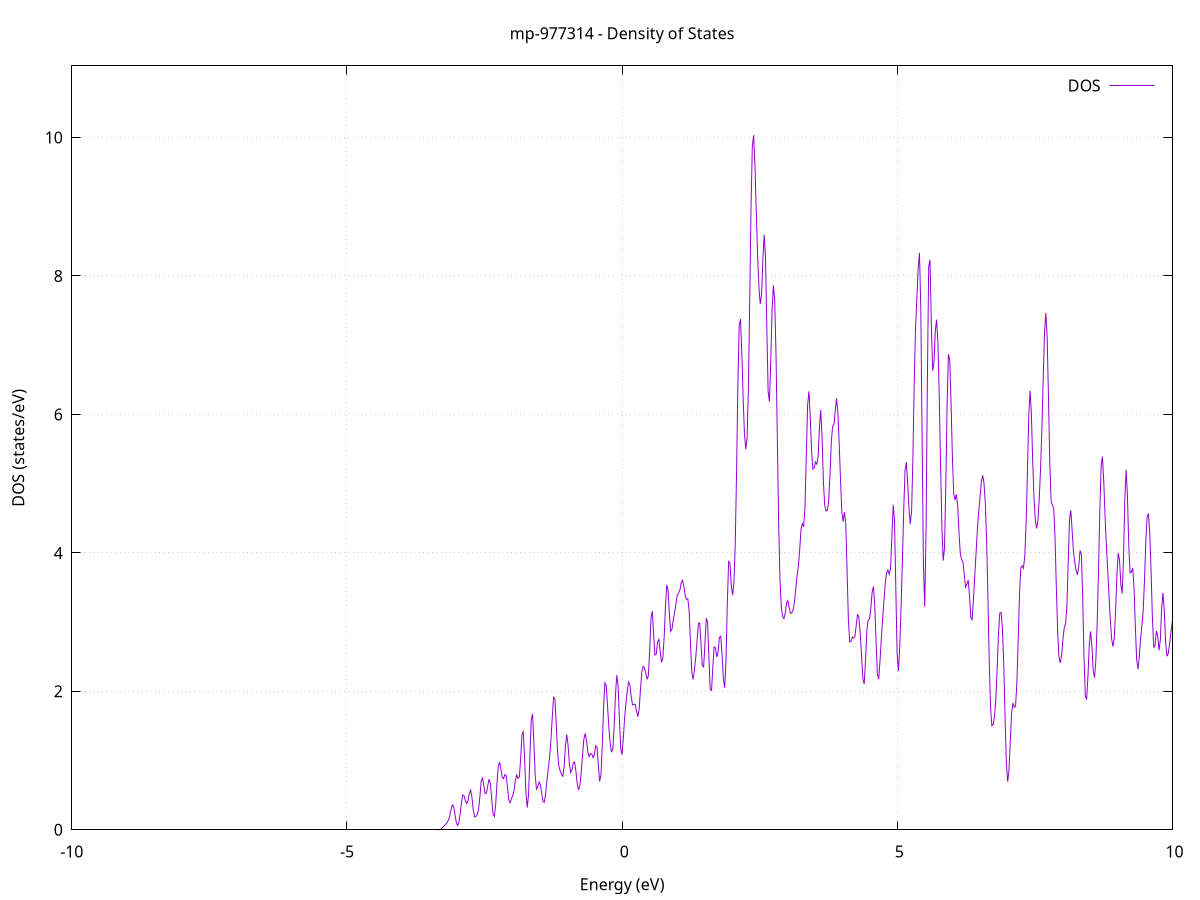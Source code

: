 set title 'mp-977314 - Density of States'
set xlabel 'Energy (eV)'
set ylabel 'DOS (states/eV)'
set grid
set xrange [-10:10]
set yrange [0:11.035]
set xzeroaxis lt -1
set terminal png size 800,600
set output 'mp-977314_dos_gnuplot.png'
plot '-' using 1:2 with lines title 'DOS'
-27.193600 0.000000
-27.169700 0.000000
-27.145800 0.000000
-27.121900 0.000000
-27.098000 0.000000
-27.074100 0.000000
-27.050100 0.000000
-27.026200 0.000000
-27.002300 0.000000
-26.978400 0.000000
-26.954500 0.000000
-26.930600 0.000000
-26.906600 0.000000
-26.882700 0.000000
-26.858800 0.000000
-26.834900 0.000000
-26.811000 0.000000
-26.787100 0.000000
-26.763200 0.000000
-26.739200 0.000000
-26.715300 0.000000
-26.691400 0.000000
-26.667500 0.000000
-26.643600 0.000000
-26.619700 0.000000
-26.595800 0.000000
-26.571800 0.000000
-26.547900 0.000000
-26.524000 0.000000
-26.500100 0.000000
-26.476200 0.000000
-26.452300 0.000000
-26.428300 0.000000
-26.404400 0.000000
-26.380500 0.000000
-26.356600 0.000000
-26.332700 0.000000
-26.308800 0.000000
-26.284900 0.000000
-26.260900 0.000000
-26.237000 0.000000
-26.213100 0.000000
-26.189200 0.000000
-26.165300 0.000000
-26.141400 0.000000
-26.117400 0.000000
-26.093500 0.000000
-26.069600 0.000000
-26.045700 0.000000
-26.021800 0.000000
-25.997900 0.000000
-25.974000 0.000000
-25.950000 0.000000
-25.926100 0.000000
-25.902200 0.000000
-25.878300 0.000000
-25.854400 0.000000
-25.830500 0.000000
-25.806600 0.000000
-25.782600 0.000000
-25.758700 0.000000
-25.734800 0.000000
-25.710900 0.000000
-25.687000 0.000000
-25.663100 0.000000
-25.639100 0.000000
-25.615200 0.000000
-25.591300 0.000000
-25.567400 0.000000
-25.543500 0.000000
-25.519600 0.000000
-25.495700 0.000000
-25.471700 0.000000
-25.447800 0.000000
-25.423900 0.000000
-25.400000 0.000000
-25.376100 0.000000
-25.352200 0.000000
-25.328300 0.000000
-25.304300 0.000000
-25.280400 0.000000
-25.256500 0.000000
-25.232600 0.000000
-25.208700 0.000000
-25.184800 0.000000
-25.160800 0.000400
-25.136900 0.007200
-25.113000 0.081300
-25.089100 0.616800
-25.065200 3.155500
-25.041300 11.020600
-25.017400 26.630700
-24.993400 45.269000
-24.969500 55.545200
-24.945600 51.856600
-24.921700 41.265200
-24.897800 33.457900
-24.873900 31.087400
-24.849900 32.264400
-24.826000 35.977500
-24.802100 42.512600
-24.778200 50.141900
-24.754300 54.458100
-24.730400 53.548800
-24.706500 50.343900
-24.682500 46.517100
-24.658600 39.185400
-24.634700 26.939800
-24.610800 13.960400
-24.586900 5.199100
-24.563000 1.350000
-24.539100 0.239400
-24.515100 0.028500
-24.491200 0.002300
-24.467300 0.000100
-24.443400 0.000000
-24.419500 0.000000
-24.395600 0.000000
-24.371600 0.000000
-24.347700 0.000000
-24.323800 0.000000
-24.299900 0.000000
-24.276000 0.000000
-24.252100 0.000000
-24.228200 0.000000
-24.204200 0.000000
-24.180300 0.000000
-24.156400 0.000000
-24.132500 0.000000
-24.108600 0.000000
-24.084700 0.000000
-24.060800 0.000000
-24.036800 0.000000
-24.012900 0.000000
-23.989000 0.000000
-23.965100 0.000000
-23.941200 0.000000
-23.917300 0.000000
-23.893300 0.000000
-23.869400 0.000000
-23.845500 0.000000
-23.821600 0.000000
-23.797700 0.000000
-23.773800 0.000000
-23.749900 0.000000
-23.725900 0.000000
-23.702000 0.000000
-23.678100 0.000000
-23.654200 0.000000
-23.630300 0.000000
-23.606400 0.000000
-23.582400 0.000000
-23.558500 0.000000
-23.534600 0.000000
-23.510700 0.000000
-23.486800 0.000000
-23.462900 0.000000
-23.439000 0.000000
-23.415000 0.000000
-23.391100 0.000000
-23.367200 0.000000
-23.343300 0.000000
-23.319400 0.000000
-23.295500 0.000000
-23.271600 0.000000
-23.247600 0.000000
-23.223700 0.000000
-23.199800 0.000000
-23.175900 0.000000
-23.152000 0.000000
-23.128100 0.000000
-23.104100 0.000000
-23.080200 0.000000
-23.056300 0.000000
-23.032400 0.000000
-23.008500 0.000000
-22.984600 0.000000
-22.960700 0.000000
-22.936700 0.000000
-22.912800 0.000000
-22.888900 0.000000
-22.865000 0.000000
-22.841100 0.000000
-22.817200 0.000000
-22.793300 0.000000
-22.769300 0.000000
-22.745400 0.000000
-22.721500 0.000000
-22.697600 0.000000
-22.673700 0.000000
-22.649800 0.000000
-22.625800 0.000000
-22.601900 0.000000
-22.578000 0.000000
-22.554100 0.000000
-22.530200 0.000000
-22.506300 0.000000
-22.482400 0.000000
-22.458400 0.000000
-22.434500 0.000000
-22.410600 0.000000
-22.386700 0.000000
-22.362800 0.000000
-22.338900 0.000000
-22.315000 0.000000
-22.291000 0.000000
-22.267100 0.000000
-22.243200 0.000000
-22.219300 0.000000
-22.195400 0.000000
-22.171500 0.000000
-22.147500 0.000000
-22.123600 0.000000
-22.099700 0.000000
-22.075800 0.000000
-22.051900 0.000000
-22.028000 0.000000
-22.004100 0.000000
-21.980100 0.000000
-21.956200 0.000000
-21.932300 0.000000
-21.908400 0.000000
-21.884500 0.000000
-21.860600 0.000000
-21.836600 0.000000
-21.812700 0.000000
-21.788800 0.000000
-21.764900 0.000000
-21.741000 0.000000
-21.717100 0.000000
-21.693200 0.000000
-21.669200 0.000000
-21.645300 0.000000
-21.621400 0.000000
-21.597500 0.000000
-21.573600 0.000100
-21.549700 0.001400
-21.525800 0.023600
-21.501800 0.259200
-21.477900 1.844000
-21.454000 8.512500
-21.430100 25.588300
-21.406200 50.259600
-21.382300 64.713500
-21.358300 54.768400
-21.334400 30.521600
-21.310500 11.207300
-21.286600 2.709700
-21.262700 0.430500
-21.238800 0.044800
-21.214900 0.003000
-21.190900 0.000100
-21.167000 0.000000
-21.143100 0.000000
-21.119200 0.000000
-21.095300 0.000000
-21.071400 0.000000
-21.047500 0.000000
-21.023500 0.000000
-20.999600 0.000000
-20.975700 0.000000
-20.951800 0.000000
-20.927900 0.000000
-20.904000 0.000000
-20.880000 0.000000
-20.856100 0.000000
-20.832200 0.000000
-20.808300 0.000000
-20.784400 0.000000
-20.760500 0.000000
-20.736600 0.000000
-20.712600 0.000000
-20.688700 0.000000
-20.664800 0.000000
-20.640900 0.000000
-20.617000 0.000000
-20.593100 0.000000
-20.569100 0.000000
-20.545200 0.000000
-20.521300 0.000000
-20.497400 0.000000
-20.473500 0.000000
-20.449600 0.000000
-20.425700 0.000000
-20.401700 0.000000
-20.377800 0.000000
-20.353900 0.000000
-20.330000 0.000000
-20.306100 0.000000
-20.282200 0.000000
-20.258300 0.000000
-20.234300 0.000000
-20.210400 0.000000
-20.186500 0.000000
-20.162600 0.000000
-20.138700 0.000000
-20.114800 0.000000
-20.090800 0.000000
-20.066900 0.000000
-20.043000 0.000000
-20.019100 0.000000
-19.995200 0.000000
-19.971300 0.000000
-19.947400 0.000000
-19.923400 0.000000
-19.899500 0.000000
-19.875600 0.000000
-19.851700 0.000000
-19.827800 0.000000
-19.803900 0.000000
-19.780000 0.000000
-19.756000 0.000000
-19.732100 0.000000
-19.708200 0.000000
-19.684300 0.000000
-19.660400 0.000000
-19.636500 0.000000
-19.612500 0.000000
-19.588600 0.000000
-19.564700 0.000000
-19.540800 0.000000
-19.516900 0.000000
-19.493000 0.000000
-19.469100 0.000000
-19.445100 0.000000
-19.421200 0.000000
-19.397300 0.000000
-19.373400 0.000000
-19.349500 0.000000
-19.325600 0.000000
-19.301600 0.000000
-19.277700 0.000000
-19.253800 0.000000
-19.229900 0.000000
-19.206000 0.000000
-19.182100 0.000000
-19.158200 0.000000
-19.134200 0.000000
-19.110300 0.000000
-19.086400 0.000000
-19.062500 0.000000
-19.038600 0.000000
-19.014700 0.000000
-18.990800 0.000000
-18.966800 0.000000
-18.942900 0.000000
-18.919000 0.000000
-18.895100 0.000000
-18.871200 0.000000
-18.847300 0.000000
-18.823300 0.000000
-18.799400 0.000000
-18.775500 0.000000
-18.751600 0.000000
-18.727700 0.000000
-18.703800 0.000000
-18.679900 0.000000
-18.655900 0.000000
-18.632000 0.000000
-18.608100 0.000000
-18.584200 0.000000
-18.560300 0.000000
-18.536400 0.000000
-18.512500 0.000000
-18.488500 0.000000
-18.464600 0.000000
-18.440700 0.000000
-18.416800 0.000000
-18.392900 0.000000
-18.369000 0.000000
-18.345000 0.000000
-18.321100 0.000000
-18.297200 0.000000
-18.273300 0.000000
-18.249400 0.000000
-18.225500 0.000000
-18.201600 0.000000
-18.177600 0.000000
-18.153700 0.000000
-18.129800 0.000000
-18.105900 0.000000
-18.082000 0.000000
-18.058100 0.000000
-18.034100 0.000000
-18.010200 0.000000
-17.986300 0.000000
-17.962400 0.000000
-17.938500 0.000000
-17.914600 0.000000
-17.890700 0.000000
-17.866700 0.000000
-17.842800 0.000000
-17.818900 0.000000
-17.795000 0.000000
-17.771100 0.000000
-17.747200 0.000000
-17.723300 0.000000
-17.699300 0.000000
-17.675400 0.000000
-17.651500 0.000000
-17.627600 0.000000
-17.603700 0.000000
-17.579800 0.000000
-17.555800 0.000000
-17.531900 0.000000
-17.508000 0.000000
-17.484100 0.000000
-17.460200 0.000000
-17.436300 0.000000
-17.412400 0.000000
-17.388400 0.000000
-17.364500 0.000000
-17.340600 0.000000
-17.316700 0.000000
-17.292800 0.000000
-17.268900 0.000000
-17.245000 0.000000
-17.221000 0.000000
-17.197100 0.000000
-17.173200 0.000000
-17.149300 0.000000
-17.125400 0.000000
-17.101500 0.000000
-17.077500 0.000000
-17.053600 0.000000
-17.029700 0.000000
-17.005800 0.000000
-16.981900 0.000000
-16.958000 0.000000
-16.934100 0.000000
-16.910100 0.000000
-16.886200 0.000000
-16.862300 0.000000
-16.838400 0.000000
-16.814500 0.000000
-16.790600 0.000000
-16.766600 0.000000
-16.742700 0.000000
-16.718800 0.000000
-16.694900 0.000000
-16.671000 0.000000
-16.647100 0.000000
-16.623200 0.000000
-16.599200 0.000000
-16.575300 0.000000
-16.551400 0.000000
-16.527500 0.000000
-16.503600 0.000000
-16.479700 0.000000
-16.455800 0.000000
-16.431800 0.000000
-16.407900 0.000000
-16.384000 0.000000
-16.360100 0.000000
-16.336200 0.000000
-16.312300 0.000000
-16.288300 0.000000
-16.264400 0.000000
-16.240500 0.000000
-16.216600 0.000000
-16.192700 0.000000
-16.168800 0.000000
-16.144900 0.000000
-16.120900 0.000000
-16.097000 0.000000
-16.073100 0.000000
-16.049200 0.000000
-16.025300 0.000000
-16.001400 0.000000
-15.977500 0.000000
-15.953500 0.000000
-15.929600 0.000000
-15.905700 0.000000
-15.881800 0.000000
-15.857900 0.000000
-15.834000 0.000000
-15.810000 0.000000
-15.786100 0.000000
-15.762200 0.000000
-15.738300 0.000000
-15.714400 0.000000
-15.690500 0.000000
-15.666600 0.000000
-15.642600 0.000000
-15.618700 0.000000
-15.594800 0.000000
-15.570900 0.000000
-15.547000 0.000000
-15.523100 0.000000
-15.499100 0.000000
-15.475200 0.000000
-15.451300 0.000000
-15.427400 0.000000
-15.403500 0.000000
-15.379600 0.000000
-15.355700 0.000000
-15.331700 0.000000
-15.307800 0.000000
-15.283900 0.000000
-15.260000 0.000000
-15.236100 0.000000
-15.212200 0.000000
-15.188300 0.000000
-15.164300 0.000000
-15.140400 0.000000
-15.116500 0.000000
-15.092600 0.000000
-15.068700 0.000000
-15.044800 0.000000
-15.020800 0.000000
-14.996900 0.000000
-14.973000 0.000000
-14.949100 0.000000
-14.925200 0.000000
-14.901300 0.000000
-14.877400 0.000000
-14.853400 0.000000
-14.829500 0.000000
-14.805600 0.000000
-14.781700 0.000000
-14.757800 0.000000
-14.733900 0.000000
-14.710000 0.000000
-14.686000 0.000000
-14.662100 0.000000
-14.638200 0.000000
-14.614300 0.000000
-14.590400 0.000000
-14.566500 0.000000
-14.542500 0.000000
-14.518600 0.000000
-14.494700 0.000000
-14.470800 0.000000
-14.446900 0.000000
-14.423000 0.000000
-14.399100 0.000000
-14.375100 0.000000
-14.351200 0.000000
-14.327300 0.000000
-14.303400 0.000000
-14.279500 0.000000
-14.255600 0.000000
-14.231600 0.000000
-14.207700 0.000000
-14.183800 0.000000
-14.159900 0.000000
-14.136000 0.000000
-14.112100 0.000000
-14.088200 0.000000
-14.064200 0.000000
-14.040300 0.000000
-14.016400 0.000000
-13.992500 0.000000
-13.968600 0.000000
-13.944700 0.000000
-13.920800 0.000000
-13.896800 0.000000
-13.872900 0.000000
-13.849000 0.000000
-13.825100 0.000000
-13.801200 0.000000
-13.777300 0.000000
-13.753300 0.000000
-13.729400 0.000000
-13.705500 0.000000
-13.681600 0.000000
-13.657700 0.000000
-13.633800 0.000000
-13.609900 0.000000
-13.585900 0.000000
-13.562000 0.000000
-13.538100 0.000000
-13.514200 0.000000
-13.490300 0.000000
-13.466400 0.000000
-13.442500 0.000000
-13.418500 0.000000
-13.394600 0.000000
-13.370700 0.000000
-13.346800 0.000000
-13.322900 0.000000
-13.299000 0.000000
-13.275000 0.000000
-13.251100 0.000000
-13.227200 0.000000
-13.203300 0.000000
-13.179400 0.000000
-13.155500 0.000000
-13.131600 0.000000
-13.107600 0.000000
-13.083700 0.000000
-13.059800 0.000000
-13.035900 0.000000
-13.012000 0.000000
-12.988100 0.000000
-12.964100 0.000000
-12.940200 0.000000
-12.916300 0.000000
-12.892400 0.000000
-12.868500 0.000000
-12.844600 0.000000
-12.820700 0.000000
-12.796700 0.000000
-12.772800 0.000000
-12.748900 0.000000
-12.725000 0.000000
-12.701100 0.000000
-12.677200 0.000000
-12.653300 0.000000
-12.629300 0.000000
-12.605400 0.000000
-12.581500 0.000000
-12.557600 0.000000
-12.533700 0.000000
-12.509800 0.000000
-12.485800 0.000000
-12.461900 0.000000
-12.438000 0.000000
-12.414100 0.000000
-12.390200 0.000000
-12.366300 0.000000
-12.342400 0.000000
-12.318400 0.000000
-12.294500 0.000000
-12.270600 0.000000
-12.246700 0.000000
-12.222800 0.000000
-12.198900 0.000000
-12.175000 0.000000
-12.151000 0.000000
-12.127100 0.000000
-12.103200 0.000000
-12.079300 0.000000
-12.055400 0.000000
-12.031500 0.000000
-12.007500 0.000000
-11.983600 0.000000
-11.959700 0.000000
-11.935800 0.000000
-11.911900 0.000000
-11.888000 0.000000
-11.864100 0.000000
-11.840100 0.000000
-11.816200 0.000000
-11.792300 0.000000
-11.768400 0.000000
-11.744500 0.000000
-11.720600 0.000000
-11.696600 0.000000
-11.672700 0.000000
-11.648800 0.000000
-11.624900 0.000000
-11.601000 0.000000
-11.577100 0.000000
-11.553200 0.000000
-11.529200 0.000000
-11.505300 0.000000
-11.481400 0.000000
-11.457500 0.000000
-11.433600 0.000000
-11.409700 0.000000
-11.385800 0.000000
-11.361800 0.000000
-11.337900 0.000000
-11.314000 0.000000
-11.290100 0.000000
-11.266200 0.000000
-11.242300 0.000000
-11.218300 0.000000
-11.194400 0.000000
-11.170500 0.000000
-11.146600 0.000000
-11.122700 0.000000
-11.098800 0.000000
-11.074900 0.000000
-11.050900 0.000000
-11.027000 0.000000
-11.003100 0.000000
-10.979200 0.000000
-10.955300 0.000000
-10.931400 0.000000
-10.907500 0.000000
-10.883500 0.000000
-10.859600 0.000000
-10.835700 0.000000
-10.811800 0.000000
-10.787900 0.000000
-10.764000 0.000000
-10.740000 0.000000
-10.716100 0.000000
-10.692200 0.000000
-10.668300 0.000000
-10.644400 0.000000
-10.620500 0.000000
-10.596600 0.000000
-10.572600 0.000000
-10.548700 0.000000
-10.524800 0.000000
-10.500900 0.000000
-10.477000 0.000000
-10.453100 0.000000
-10.429100 0.000000
-10.405200 0.000000
-10.381300 0.000000
-10.357400 0.000000
-10.333500 0.000000
-10.309600 0.000000
-10.285700 0.000000
-10.261700 0.000000
-10.237800 0.000000
-10.213900 0.000000
-10.190000 0.000000
-10.166100 0.000000
-10.142200 0.000000
-10.118300 0.000000
-10.094300 0.000000
-10.070400 0.000000
-10.046500 0.000000
-10.022600 0.000000
-9.998700 0.000000
-9.974800 0.000000
-9.950800 0.000000
-9.926900 0.000000
-9.903000 0.000000
-9.879100 0.000000
-9.855200 0.000000
-9.831300 0.000000
-9.807400 0.000000
-9.783400 0.000000
-9.759500 0.000000
-9.735600 0.000000
-9.711700 0.000000
-9.687800 0.000000
-9.663900 0.000000
-9.640000 0.000000
-9.616000 0.000000
-9.592100 0.000000
-9.568200 0.000000
-9.544300 0.000000
-9.520400 0.000000
-9.496500 0.000000
-9.472500 0.000000
-9.448600 0.000000
-9.424700 0.000000
-9.400800 0.000000
-9.376900 0.000000
-9.353000 0.000000
-9.329100 0.000000
-9.305100 0.000000
-9.281200 0.000000
-9.257300 0.000000
-9.233400 0.000000
-9.209500 0.000000
-9.185600 0.000000
-9.161600 0.000000
-9.137700 0.000000
-9.113800 0.000000
-9.089900 0.000000
-9.066000 0.000000
-9.042100 0.000000
-9.018200 0.000000
-8.994200 0.000000
-8.970300 0.000000
-8.946400 0.000000
-8.922500 0.000000
-8.898600 0.000000
-8.874700 0.000000
-8.850800 0.000000
-8.826800 0.000000
-8.802900 0.000000
-8.779000 0.000000
-8.755100 0.000000
-8.731200 0.000000
-8.707300 0.000000
-8.683300 0.000000
-8.659400 0.000000
-8.635500 0.000000
-8.611600 0.000000
-8.587700 0.000000
-8.563800 0.000000
-8.539900 0.000000
-8.515900 0.000000
-8.492000 0.000000
-8.468100 0.000000
-8.444200 0.000000
-8.420300 0.000000
-8.396400 0.000000
-8.372500 0.000000
-8.348500 0.000000
-8.324600 0.000000
-8.300700 0.000000
-8.276800 0.000000
-8.252900 0.000000
-8.229000 0.000000
-8.205000 0.000000
-8.181100 0.000000
-8.157200 0.000000
-8.133300 0.000000
-8.109400 0.000000
-8.085500 0.000000
-8.061600 0.000000
-8.037600 0.000000
-8.013700 0.000000
-7.989800 0.000000
-7.965900 0.000000
-7.942000 0.000000
-7.918100 0.000000
-7.894200 0.000000
-7.870200 0.000000
-7.846300 0.000000
-7.822400 0.000000
-7.798500 0.000000
-7.774600 0.000000
-7.750700 0.000000
-7.726700 0.000000
-7.702800 0.000000
-7.678900 0.000000
-7.655000 0.000000
-7.631100 0.000000
-7.607200 0.000000
-7.583300 0.000000
-7.559300 0.000000
-7.535400 0.000000
-7.511500 0.000000
-7.487600 0.000000
-7.463700 0.000000
-7.439800 0.000000
-7.415800 0.000000
-7.391900 0.000000
-7.368000 0.000000
-7.344100 0.000000
-7.320200 0.000000
-7.296300 0.000000
-7.272400 0.000000
-7.248400 0.000000
-7.224500 0.000000
-7.200600 0.000000
-7.176700 0.000000
-7.152800 0.000000
-7.128900 0.000000
-7.105000 0.000000
-7.081000 0.000000
-7.057100 0.000000
-7.033200 0.000000
-7.009300 0.000000
-6.985400 0.000000
-6.961500 0.000000
-6.937500 0.000000
-6.913600 0.000000
-6.889700 0.000000
-6.865800 0.000000
-6.841900 0.000000
-6.818000 0.000000
-6.794100 0.000000
-6.770100 0.000000
-6.746200 0.000000
-6.722300 0.000000
-6.698400 0.000000
-6.674500 0.000000
-6.650600 0.000000
-6.626700 0.000000
-6.602700 0.000000
-6.578800 0.000000
-6.554900 0.000000
-6.531000 0.000000
-6.507100 0.000000
-6.483200 0.000000
-6.459200 0.000000
-6.435300 0.000000
-6.411400 0.000000
-6.387500 0.000000
-6.363600 0.000000
-6.339700 0.000000
-6.315800 0.000000
-6.291800 0.000000
-6.267900 0.000000
-6.244000 0.000000
-6.220100 0.000000
-6.196200 0.000000
-6.172300 0.000000
-6.148300 0.000000
-6.124400 0.000000
-6.100500 0.000000
-6.076600 0.000000
-6.052700 0.000000
-6.028800 0.000000
-6.004900 0.000000
-5.980900 0.000000
-5.957000 0.000000
-5.933100 0.000000
-5.909200 0.000000
-5.885300 0.000000
-5.861400 0.000000
-5.837500 0.000000
-5.813500 0.000000
-5.789600 0.000000
-5.765700 0.000000
-5.741800 0.000000
-5.717900 0.000000
-5.694000 0.000000
-5.670000 0.000000
-5.646100 0.000000
-5.622200 0.000000
-5.598300 0.000000
-5.574400 0.000000
-5.550500 0.000000
-5.526600 0.000000
-5.502600 0.000000
-5.478700 0.000000
-5.454800 0.000000
-5.430900 0.000000
-5.407000 0.000000
-5.383100 0.000000
-5.359200 0.000000
-5.335200 0.000000
-5.311300 0.000000
-5.287400 0.000000
-5.263500 0.000000
-5.239600 0.000000
-5.215700 0.000000
-5.191700 0.000000
-5.167800 0.000000
-5.143900 0.000000
-5.120000 0.000000
-5.096100 0.000000
-5.072200 0.000000
-5.048300 0.000000
-5.024300 0.000000
-5.000400 0.000000
-4.976500 0.000000
-4.952600 0.000000
-4.928700 0.000000
-4.904800 0.000000
-4.880800 0.000000
-4.856900 0.000000
-4.833000 0.000000
-4.809100 0.000000
-4.785200 0.000000
-4.761300 0.000000
-4.737400 0.000000
-4.713400 0.000000
-4.689500 0.000000
-4.665600 0.000000
-4.641700 0.000000
-4.617800 0.000000
-4.593900 0.000000
-4.570000 0.000000
-4.546000 0.000000
-4.522100 0.000000
-4.498200 0.000000
-4.474300 0.000000
-4.450400 0.000000
-4.426500 0.000000
-4.402500 0.000000
-4.378600 0.000000
-4.354700 0.000000
-4.330800 0.000000
-4.306900 0.000000
-4.283000 0.000000
-4.259100 0.000000
-4.235100 0.000000
-4.211200 0.000000
-4.187300 0.000000
-4.163400 0.000000
-4.139500 0.000000
-4.115600 0.000000
-4.091700 0.000000
-4.067700 0.000000
-4.043800 0.000000
-4.019900 0.000000
-3.996000 0.000000
-3.972100 0.000000
-3.948200 0.000000
-3.924200 0.000000
-3.900300 0.000000
-3.876400 0.000000
-3.852500 0.000000
-3.828600 0.000000
-3.804700 0.000000
-3.780800 0.000000
-3.756800 0.000000
-3.732900 0.000000
-3.709000 0.000000
-3.685100 0.000000
-3.661200 0.000000
-3.637300 0.000000
-3.613300 0.000000
-3.589400 0.000000
-3.565500 0.000000
-3.541600 0.000000
-3.517700 0.000000
-3.493800 0.000000
-3.469900 0.000000
-3.445900 0.000000
-3.422000 0.000000
-3.398100 0.000000
-3.374200 0.000000
-3.350300 0.000200
-3.326400 0.001600
-3.302500 0.007000
-3.278500 0.020500
-3.254600 0.040600
-3.230700 0.059700
-3.206800 0.078000
-3.182900 0.102400
-3.159000 0.134900
-3.135000 0.190900
-3.111100 0.282900
-3.087200 0.359000
-3.063300 0.341400
-3.039400 0.232900
-3.015500 0.115400
-2.991600 0.061600
-2.967600 0.099100
-2.943700 0.226500
-2.919800 0.395400
-2.895900 0.503800
-2.872000 0.490500
-2.848100 0.416300
-2.824200 0.379500
-2.800200 0.421700
-2.776300 0.524200
-2.752400 0.573900
-2.728500 0.464200
-2.704600 0.281700
-2.680700 0.186200
-2.656700 0.191100
-2.632800 0.220200
-2.608900 0.289300
-2.585000 0.474800
-2.561100 0.696800
-2.537200 0.754500
-2.513300 0.635700
-2.489300 0.523000
-2.465400 0.530400
-2.441500 0.639300
-2.417600 0.731400
-2.393700 0.662800
-2.369800 0.439500
-2.345800 0.229900
-2.321900 0.190700
-2.298000 0.367000
-2.274100 0.674600
-2.250200 0.924900
-2.226300 0.977100
-2.202400 0.870000
-2.178400 0.755200
-2.154500 0.739200
-2.130600 0.796800
-2.106700 0.782100
-2.082800 0.612000
-2.058900 0.427900
-2.035000 0.391700
-2.011000 0.451100
-1.987100 0.495700
-1.963200 0.572900
-1.939300 0.717900
-1.915400 0.792300
-1.891500 0.742600
-1.867500 0.766400
-1.843600 1.035000
-1.819700 1.382900
-1.795800 1.416500
-1.771900 1.021300
-1.748000 0.532300
-1.724100 0.320000
-1.700100 0.519600
-1.676200 1.053800
-1.652300 1.586100
-1.628400 1.672700
-1.604500 1.268500
-1.580600 0.794000
-1.556700 0.587300
-1.532700 0.621100
-1.508800 0.689400
-1.484900 0.651000
-1.461000 0.521600
-1.437100 0.404400
-1.413200 0.398600
-1.389200 0.531500
-1.365300 0.719600
-1.341400 0.884500
-1.317500 1.055300
-1.293600 1.294300
-1.269700 1.625500
-1.245800 1.915000
-1.221800 1.893500
-1.197900 1.536600
-1.174000 1.137600
-1.150100 0.919700
-1.126200 0.850200
-1.102300 0.799900
-1.078300 0.772800
-1.054400 0.913500
-1.030500 1.213000
-1.006600 1.377200
-0.982700 1.222400
-0.958800 0.953900
-0.934900 0.825600
-0.910900 0.867100
-0.887000 0.968300
-0.863100 0.979100
-0.839200 0.842200
-0.815300 0.659900
-0.791400 0.574200
-0.767500 0.642800
-0.743500 0.832700
-0.719600 1.082800
-0.695700 1.307400
-0.671800 1.392600
-0.647900 1.295700
-0.624000 1.125900
-0.600000 1.057800
-0.576100 1.098900
-0.552200 1.096200
-0.528300 1.042100
-0.504400 1.086500
-0.480500 1.214200
-0.456600 1.194800
-0.432600 0.936700
-0.408700 0.699000
-0.384800 0.792000
-0.360900 1.229800
-0.337000 1.774400
-0.313100 2.120800
-0.289200 2.086500
-0.265200 1.785500
-0.241300 1.474700
-0.217400 1.252800
-0.193500 1.120600
-0.169600 1.169100
-0.145700 1.480800
-0.121700 1.942600
-0.097800 2.232400
-0.073900 2.087100
-0.050000 1.610700
-0.026100 1.178200
-0.002200 1.086700
0.021700 1.322800
0.045700 1.624900
0.069600 1.833400
0.093500 2.009400
0.117400 2.135800
0.141300 2.091000
0.165200 1.918200
0.189200 1.804300
0.213100 1.812200
0.237000 1.814100
0.260900 1.716800
0.284800 1.632000
0.308700 1.738400
0.332600 2.023900
0.356600 2.276000
0.380500 2.362700
0.404400 2.339400
0.428300 2.267000
0.452200 2.178800
0.476100 2.221300
0.500000 2.573800
0.524000 3.052000
0.547900 3.159100
0.571800 2.828400
0.595700 2.523400
0.619600 2.537200
0.643500 2.713500
0.667500 2.750700
0.691400 2.578300
0.715300 2.418500
0.739200 2.476500
0.763100 2.776200
0.787000 3.221000
0.810900 3.537800
0.834900 3.458300
0.858800 3.107000
0.882700 2.866300
0.906600 2.900700
0.930500 3.041300
0.954400 3.143000
0.978300 3.270200
1.002300 3.390400
1.026200 3.419200
1.050100 3.465300
1.074000 3.570600
1.097900 3.603900
1.121800 3.512700
1.145800 3.382000
1.169700 3.330300
1.193600 3.335500
1.217500 3.158700
1.241400 2.705200
1.265300 2.277500
1.289200 2.171300
1.313200 2.308100
1.337100 2.489800
1.361000 2.724200
1.384900 2.978900
1.408800 2.988200
1.432700 2.684800
1.456700 2.368500
1.480600 2.352500
1.504500 2.689000
1.528400 3.056800
1.552300 2.998300
1.576200 2.490800
1.600100 2.028400
1.624100 2.013500
1.648000 2.351000
1.671900 2.642100
1.695800 2.629000
1.719700 2.494200
1.743600 2.567300
1.767500 2.780700
1.791500 2.797400
1.815400 2.528400
1.839300 2.176000
1.863200 2.049900
1.887100 2.452800
1.911000 3.275300
1.935000 3.876700
1.958900 3.853700
1.982800 3.533900
2.006700 3.390300
2.030600 3.559600
2.054500 4.110800
2.078400 5.140700
2.102400 6.402700
2.126300 7.277700
2.150200 7.377000
2.174100 6.899200
2.198000 6.250000
2.221900 5.726300
2.245800 5.497300
2.269800 5.656300
2.293700 6.362900
2.317600 7.618600
2.341500 8.986200
2.365400 9.877100
2.389300 10.032200
2.413300 9.599500
2.437200 8.917300
2.461100 8.299300
2.485000 7.844800
2.508900 7.594800
2.532800 7.727200
2.556700 8.222900
2.580700 8.597400
2.604600 8.271300
2.628500 7.262500
2.652400 6.331900
2.676300 6.185400
2.700200 6.773100
2.724200 7.507100
2.748100 7.862400
2.772000 7.652100
2.795900 6.866700
2.819800 5.655700
2.843700 4.448300
2.867600 3.620400
2.891600 3.218600
2.915500 3.082300
2.939400 3.052000
2.963300 3.129100
2.987200 3.277700
3.011100 3.308700
3.035000 3.202500
3.059000 3.126500
3.082900 3.132700
3.106800 3.176900
3.130700 3.288700
3.154600 3.482000
3.178500 3.665100
3.202500 3.811300
3.226400 4.050200
3.250300 4.342100
3.274200 4.422300
3.298100 4.377900
3.322000 4.654900
3.345900 5.387600
3.369900 6.134100
3.393800 6.333400
3.417700 5.974200
3.441600 5.486400
3.465500 5.211100
3.489400 5.226500
3.513300 5.314300
3.537300 5.281400
3.561200 5.386500
3.585100 5.819700
3.609000 6.063500
3.632900 5.662700
3.656800 5.027400
3.680800 4.686200
3.704700 4.605500
3.728600 4.616100
3.752500 4.751800
3.776400 5.124500
3.800300 5.603000
3.824200 5.825200
3.848200 5.853000
3.872100 6.049500
3.896000 6.233200
3.919900 6.032900
3.943800 5.572500
3.967700 5.057700
3.991700 4.594600
4.015600 4.449400
4.039500 4.587600
4.063400 4.424600
4.087300 3.730100
4.111200 3.021500
4.135100 2.715800
4.159100 2.723900
4.183000 2.782900
4.206900 2.768300
4.230800 2.797600
4.254700 2.965500
4.278600 3.115100
4.302500 3.062200
4.326500 2.828300
4.350400 2.502700
4.374300 2.178100
4.398200 2.106400
4.422100 2.446300
4.446000 2.877200
4.470000 3.031000
4.493900 3.047500
4.517800 3.193000
4.541700 3.424300
4.565600 3.512400
4.589500 3.257000
4.613400 2.715300
4.637400 2.251000
4.661300 2.176900
4.685200 2.434800
4.709100 2.761400
4.733000 3.043800
4.756900 3.316500
4.780800 3.557900
4.804800 3.714900
4.828700 3.753200
4.852600 3.692200
4.876500 3.770000
4.900400 4.218100
4.924300 4.693800
4.948300 4.475300
4.972200 3.496300
4.996100 2.551800
5.020000 2.293300
5.043900 2.639400
5.067800 3.210200
5.091700 3.868700
5.115700 4.602200
5.139600 5.182400
5.163500 5.310400
5.187400 5.022900
5.211300 4.641100
5.235200 4.417200
5.259200 4.597500
5.283100 5.375300
5.307000 6.457000
5.330900 7.251800
5.354800 7.677600
5.378700 8.112600
5.402600 8.332600
5.426600 7.522700
5.450500 5.652500
5.474400 3.822700
5.498300 3.222800
5.522200 4.319700
5.546100 6.478800
5.570000 8.136700
5.594000 8.230700
5.617900 7.304000
5.641800 6.632000
5.665700 6.749700
5.689600 7.197400
5.713500 7.370000
5.737500 7.046000
5.761400 6.276000
5.785300 5.287500
5.809200 4.392100
5.833100 3.888900
5.857000 4.062000
5.880900 4.977700
5.904900 6.164600
5.928800 6.872200
5.952700 6.785800
5.976600 6.157400
6.000500 5.392600
6.024400 4.861900
6.048300 4.762000
6.072300 4.844900
6.096200 4.692200
6.120100 4.303400
6.144000 3.991600
6.167900 3.901600
6.191800 3.871600
6.215800 3.695800
6.239700 3.508000
6.263600 3.547200
6.287500 3.607000
6.311400 3.386500
6.335300 3.068400
6.359200 3.035000
6.383200 3.321400
6.407100 3.673300
6.431000 4.001800
6.454900 4.339600
6.478800 4.596400
6.502700 4.801400
6.526600 5.026300
6.550600 5.121700
6.574500 5.008300
6.598400 4.726600
6.622300 4.194300
6.646200 3.359800
6.670100 2.438300
6.694100 1.768800
6.718000 1.502300
6.741900 1.519200
6.765800 1.643300
6.789700 1.881100
6.813600 2.319900
6.837500 2.826600
6.861500 3.127800
6.885400 3.139000
6.909300 2.914800
6.933200 2.410600
6.957100 1.653700
6.981000 0.972100
7.005000 0.695600
7.028900 0.859800
7.052800 1.283600
7.076700 1.684400
7.100600 1.831900
7.124500 1.769200
7.148400 1.787800
7.172400 2.119900
7.196300 2.744000
7.220200 3.408500
7.244100 3.787200
7.268000 3.814600
7.291900 3.777500
7.315800 3.952000
7.339800 4.417100
7.363700 5.156600
7.387600 5.959900
7.411500 6.344800
7.435400 6.022500
7.459300 5.336200
7.483300 4.790400
7.507200 4.477100
7.531100 4.352400
7.555000 4.469000
7.578900 4.783300
7.602800 5.216200
7.626700 5.795500
7.650700 6.510500
7.674600 7.176200
7.698500 7.465000
7.722400 7.125600
7.746300 6.260400
7.770200 5.305800
7.794100 4.751000
7.818100 4.688600
7.842000 4.649300
7.865900 4.210300
7.889800 3.487900
7.913700 2.848600
7.937600 2.494500
7.961600 2.410800
7.985500 2.527400
8.009400 2.754400
8.033300 2.919900
8.057200 2.979900
8.081100 3.224200
8.105000 3.850600
8.129000 4.482900
8.152900 4.615400
8.176800 4.319300
8.200700 4.019200
8.224600 3.864200
8.248500 3.746600
8.272500 3.680700
8.296400 3.801100
8.320300 4.035300
8.344200 3.980200
8.368100 3.361300
8.392000 2.496500
8.415900 1.933800
8.439900 1.882500
8.463800 2.221400
8.487700 2.671800
8.511600 2.863900
8.535500 2.646900
8.559400 2.302300
8.583300 2.199300
8.607300 2.452800
8.631200 2.982600
8.655100 3.718900
8.679000 4.577700
8.702900 5.250500
8.726800 5.390700
8.750800 5.036200
8.774700 4.527200
8.798600 4.106200
8.822500 3.756500
8.846400 3.387800
8.870300 3.030000
8.894200 2.760800
8.918200 2.646200
8.942100 2.767200
8.966000 3.158300
8.989900 3.678100
9.013800 3.996300
9.037700 3.894500
9.061600 3.540200
9.085600 3.413300
9.109500 3.906300
9.133400 4.770100
9.157300 5.201300
9.181200 4.823400
9.205100 4.119600
9.229100 3.711200
9.253000 3.722400
9.276900 3.782600
9.300800 3.498300
9.324700 2.937100
9.348600 2.461800
9.372500 2.319900
9.396500 2.497500
9.420400 2.765300
9.444300 2.949100
9.468200 3.169500
9.492100 3.626000
9.516000 4.186000
9.540000 4.534500
9.563900 4.559700
9.587800 4.270600
9.611700 3.703300
9.635600 3.044200
9.659500 2.629900
9.683400 2.671100
9.707400 2.873100
9.731300 2.793400
9.755200 2.593400
9.779100 2.747400
9.803000 3.200500
9.826900 3.421900
9.850800 3.157900
9.874800 2.720600
9.898700 2.506400
9.922600 2.547800
9.946500 2.682600
9.970400 2.849600
9.994300 2.994600
10.018300 2.963500
10.042200 2.739000
10.066100 2.583300
10.090000 2.674700
10.113900 2.805900
10.137800 2.717700
10.161700 2.452700
10.185700 2.226400
10.209600 2.243600
10.233500 2.507300
10.257400 2.680100
10.281300 2.541900
10.305200 2.427300
10.329100 2.683400
10.353100 3.018700
10.377000 2.996400
10.400900 2.778000
10.424800 2.698800
10.448700 2.677800
10.472600 2.524800
10.496600 2.279400
10.520500 2.137500
10.544400 2.180500
10.568300 2.250100
10.592200 2.310400
10.616100 2.619900
10.640000 3.225800
10.664000 3.639200
10.687900 3.421300
10.711800 2.841200
10.735700 2.514400
10.759600 2.704200
10.783500 3.293200
10.807500 4.054000
10.831400 4.704400
10.855300 4.953900
10.879200 4.657500
10.903100 3.924000
10.927000 3.138400
10.950900 2.727600
10.974900 2.751200
10.998800 2.843300
11.022700 2.726600
11.046600 2.563300
11.070500 2.600100
11.094400 2.807000
11.118300 2.941700
11.142300 2.843200
11.166200 2.702700
11.190100 2.898500
11.214000 3.464600
11.237900 4.007000
11.261800 4.206400
11.285800 4.106800
11.309700 3.913100
11.333600 3.722200
11.357500 3.486800
11.381400 3.213600
11.405300 3.080300
11.429200 3.156300
11.453200 3.313600
11.477100 3.505300
11.501000 3.683600
11.524900 3.671700
11.548800 3.416700
11.572700 3.084400
11.596600 2.830800
11.620600 2.639900
11.644500 2.442500
11.668400 2.353500
11.692300 2.564400
11.716200 2.951700
11.740100 3.099100
11.764100 2.884000
11.788000 2.705200
11.811900 2.781900
11.835800 2.755900
11.859700 2.437600
11.883600 2.249400
11.907500 2.603900
11.931500 3.422600
11.955400 4.317200
11.979300 4.880700
12.003200 4.933100
12.027100 4.646300
12.051000 4.332400
12.075000 4.091000
12.098900 3.766300
12.122800 3.269500
12.146700 2.726700
12.170600 2.357400
12.194500 2.330800
12.218400 2.559000
12.242400 2.807500
12.266300 3.080300
12.290200 3.417700
12.314100 3.661100
12.338000 3.856000
12.361900 4.207000
12.385800 4.607000
12.409800 4.798000
12.433700 4.725600
12.457600 4.591600
12.481500 4.763300
12.505400 5.268900
12.529300 5.439700
12.553300 4.798400
12.577200 3.883200
12.601100 3.525000
12.625000 3.959000
12.648900 4.846200
12.672800 5.572700
12.696700 5.588100
12.720700 4.986600
12.744600 4.455400
12.768500 4.272300
12.792400 4.043100
12.816300 3.553100
12.840200 3.135800
12.864100 3.084300
12.888100 3.198100
12.912000 3.127600
12.935900 2.917000
12.959800 3.028100
12.983700 3.758300
13.007600 4.776700
13.031600 5.470500
13.055500 5.617100
13.079400 5.520800
13.103300 5.376900
13.127200 4.907300
13.151100 4.052300
13.175000 3.370400
13.199000 3.374400
13.222900 3.906300
13.246800 4.341300
13.270700 4.258000
13.294600 3.781000
13.318500 3.369300
13.342500 3.353800
13.366400 3.644900
13.390300 3.865300
13.414200 3.783100
13.438100 3.560700
13.462000 3.458800
13.485900 3.450300
13.509900 3.393500
13.533800 3.452100
13.557700 3.953800
13.581600 4.816600
13.605500 5.499500
13.629400 5.658700
13.653300 5.464000
13.677300 5.119700
13.701200 4.586300
13.725100 3.902400
13.749000 3.307500
13.772900 3.014700
13.796800 3.098600
13.820800 3.448700
13.844700 3.790600
13.868600 3.974800
13.892500 4.069100
13.916400 4.120500
13.940300 4.092100
13.964200 3.923200
13.988200 3.605900
14.012100 3.309200
14.036000 3.252400
14.059900 3.406400
14.083800 3.574200
14.107700 3.678700
14.131600 3.710500
14.155600 3.636400
14.179500 3.505100
14.203400 3.487700
14.227300 3.710500
14.251200 4.033700
14.275100 4.207500
14.299100 4.241900
14.323000 4.310800
14.346900 4.391600
14.370800 4.409700
14.394700 4.476600
14.418600 4.605700
14.442500 4.608900
14.466500 4.337400
14.490400 3.763500
14.514300 3.104500
14.538200 2.722900
14.562100 2.655000
14.586000 2.630000
14.610000 2.536700
14.633900 2.530800
14.657800 2.802500
14.681700 3.365200
14.705600 3.962900
14.729500 4.252700
14.753400 4.165200
14.777400 3.891300
14.801300 3.598400
14.825200 3.427900
14.849100 3.459000
14.873000 3.559200
14.896900 3.595400
14.920800 3.585500
14.944800 3.534600
14.968700 3.351600
14.992600 2.986400
15.016500 2.683900
15.040400 2.830000
15.064300 3.369900
15.088300 3.869400
15.112200 4.149600
15.136100 4.358400
15.160000 4.583800
15.183900 4.677900
15.207800 4.507300
15.231700 4.194000
15.255700 3.871200
15.279600 3.614100
15.303500 3.629700
15.327400 3.981800
15.351300 4.303800
15.375200 4.177500
15.399100 3.601300
15.423100 2.922500
15.447000 2.580600
15.470900 2.811500
15.494800 3.374700
15.518700 3.757400
15.542600 3.691200
15.566600 3.308800
15.590500 2.889100
15.614400 2.606700
15.638300 2.538500
15.662200 2.723100
15.686100 3.031000
15.710000 3.286000
15.734000 3.549100
15.757900 3.843900
15.781800 3.903300
15.805700 3.636800
15.829600 3.494700
15.853500 3.939600
15.877500 4.691200
15.901400 5.077800
15.925300 5.048600
15.949200 5.071000
15.973100 5.276700
15.997000 5.430500
16.020900 5.424400
16.044900 5.281600
16.068800 5.021400
16.092700 4.795000
16.116600 4.732100
16.140500 4.737100
16.164400 4.755100
16.188300 4.780900
16.212300 4.691100
16.236200 4.449400
16.260100 4.221500
16.284000 4.173300
16.307900 4.291200
16.331800 4.520400
16.355800 4.776400
16.379700 4.752200
16.403600 4.283900
16.427500 3.739800
16.451400 3.594600
16.475300 3.852000
16.499200 4.057100
16.523200 3.855700
16.547100 3.388500
16.571000 3.030200
16.594900 2.983000
16.618800 3.241700
16.642700 3.772900
16.666600 4.409400
16.690600 4.673600
16.714500 4.202500
16.738400 3.290300
16.762300 2.602600
16.786200 2.483600
16.810100 2.825400
16.834100 3.360300
16.858000 3.867600
16.881900 4.193200
16.905800 4.184800
16.929700 3.832800
16.953600 3.424100
16.977500 3.204800
17.001500 3.013800
17.025400 2.614300
17.049300 2.228400
17.073200 2.321100
17.097100 2.884300
17.121000 3.488300
17.145000 3.917400
17.168900 4.104700
17.192800 3.878600
17.216700 3.347100
17.240600 2.942900
17.264500 2.848700
17.288400 2.884700
17.312400 2.967400
17.336300 3.244700
17.360200 3.627600
17.384100 3.690300
17.408000 3.314400
17.431900 2.952700
17.455800 3.043200
17.479800 3.417600
17.503700 3.573700
17.527600 3.397700
17.551500 3.132400
17.575400 2.880600
17.599300 2.631600
17.623300 2.458100
17.647200 2.383200
17.671100 2.386800
17.695000 2.562700
17.718900 2.958200
17.742800 3.406500
17.766700 3.742700
17.790700 3.963400
17.814600 4.021800
17.838500 3.827400
17.862400 3.497200
17.886300 3.262900
17.910200 3.193600
17.934100 3.167600
17.958100 3.050400
17.982000 2.825800
18.005900 2.549600
18.029800 2.240500
18.053700 1.940100
18.077600 1.759200
18.101600 1.718800
18.125500 1.653400
18.149400 1.424000
18.173300 1.188800
18.197200 1.185700
18.221100 1.360100
18.245000 1.519800
18.269000 1.584000
18.292900 1.508300
18.316800 1.270600
18.340700 0.956300
18.364600 0.707100
18.388500 0.586400
18.412500 0.531200
18.436400 0.459300
18.460300 0.358600
18.484200 0.245000
18.508100 0.133800
18.532000 0.052700
18.555900 0.014100
18.579900 0.002500
18.603800 0.000300
18.627700 0.000000
18.651600 0.000000
18.675500 0.000000
18.699400 0.000000
18.723300 0.000000
18.747300 0.000000
18.771200 0.000000
18.795100 0.000000
18.819000 0.000000
18.842900 0.000000
18.866800 0.000000
18.890800 0.000000
18.914700 0.000000
18.938600 0.000000
18.962500 0.000000
18.986400 0.000000
19.010300 0.000000
19.034200 0.000000
19.058200 0.000000
19.082100 0.000000
19.106000 0.000000
19.129900 0.000000
19.153800 0.000000
19.177700 0.000000
19.201600 0.000000
19.225600 0.000000
19.249500 0.000000
19.273400 0.000000
19.297300 0.000000
19.321200 0.000000
19.345100 0.000000
19.369100 0.000000
19.393000 0.000000
19.416900 0.000000
19.440800 0.000000
19.464700 0.000000
19.488600 0.000000
19.512500 0.000000
19.536500 0.000000
19.560400 0.000000
19.584300 0.000000
19.608200 0.000000
19.632100 0.000000
19.656000 0.000000
19.680000 0.000000
19.703900 0.000000
19.727800 0.000000
19.751700 0.000000
19.775600 0.000000
19.799500 0.000000
19.823400 0.000000
19.847400 0.000000
19.871300 0.000000
19.895200 0.000000
19.919100 0.000000
19.943000 0.000000
19.966900 0.000000
19.990800 0.000000
20.014800 0.000000
20.038700 0.000000
20.062600 0.000000
20.086500 0.000000
20.110400 0.000000
20.134300 0.000000
20.158300 0.000000
20.182200 0.000000
20.206100 0.000000
20.230000 0.000000
20.253900 0.000000
20.277800 0.000000
20.301700 0.000000
20.325700 0.000000
20.349600 0.000000
20.373500 0.000000
20.397400 0.000000
20.421300 0.000000
20.445200 0.000000
20.469100 0.000000
20.493100 0.000000
20.517000 0.000000
20.540900 0.000000
20.564800 0.000000
20.588700 0.000000
20.612600 0.000000
20.636600 0.000000
e
